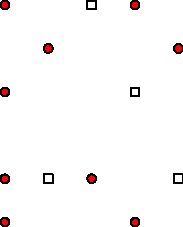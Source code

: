 size(4cm);

int SIZ = 10;

path unibox = box((-1,-1),(1,1));

path larrow(pair ini, pair end, bool pre=false){
    real signx = ini.x==end.x ? 0 : ini.x<end.x? 1 : -1;
    real signy = ini.y==end.y ? 0 : ini.y<end.y? 1 : -1;
    return (ini.x*SIZ+(pre?signx:0),ini.y*SIZ+(pre?signy:0))
        --(end.x*SIZ-signx,end.y*SIZ-signy);
}

filldraw(shift(0SIZ,0SIZ)*unitcircle,red);
filldraw(shift(3SIZ,0SIZ)*unitcircle,red);
filldraw(shift(0SIZ,1SIZ)*unitcircle,red);
filldraw(shift(2SIZ,1SIZ)*unitcircle,red);
filldraw(shift(0SIZ,3SIZ)*unitcircle,red);
filldraw(shift(1SIZ,4SIZ)*unitcircle,red);
filldraw(shift(4SIZ,4SIZ)*unitcircle,red);

filldraw(shift(0SIZ,5SIZ)*unitcircle,red);
filldraw(shift(3SIZ,5SIZ)*unitcircle,red);

draw(shift(3SIZ,3SIZ)*unibox);
draw(shift(1SIZ,1SIZ)*unibox);
draw(shift(2SIZ,5SIZ)*unibox);
draw(shift(4SIZ,1SIZ)*unibox);
